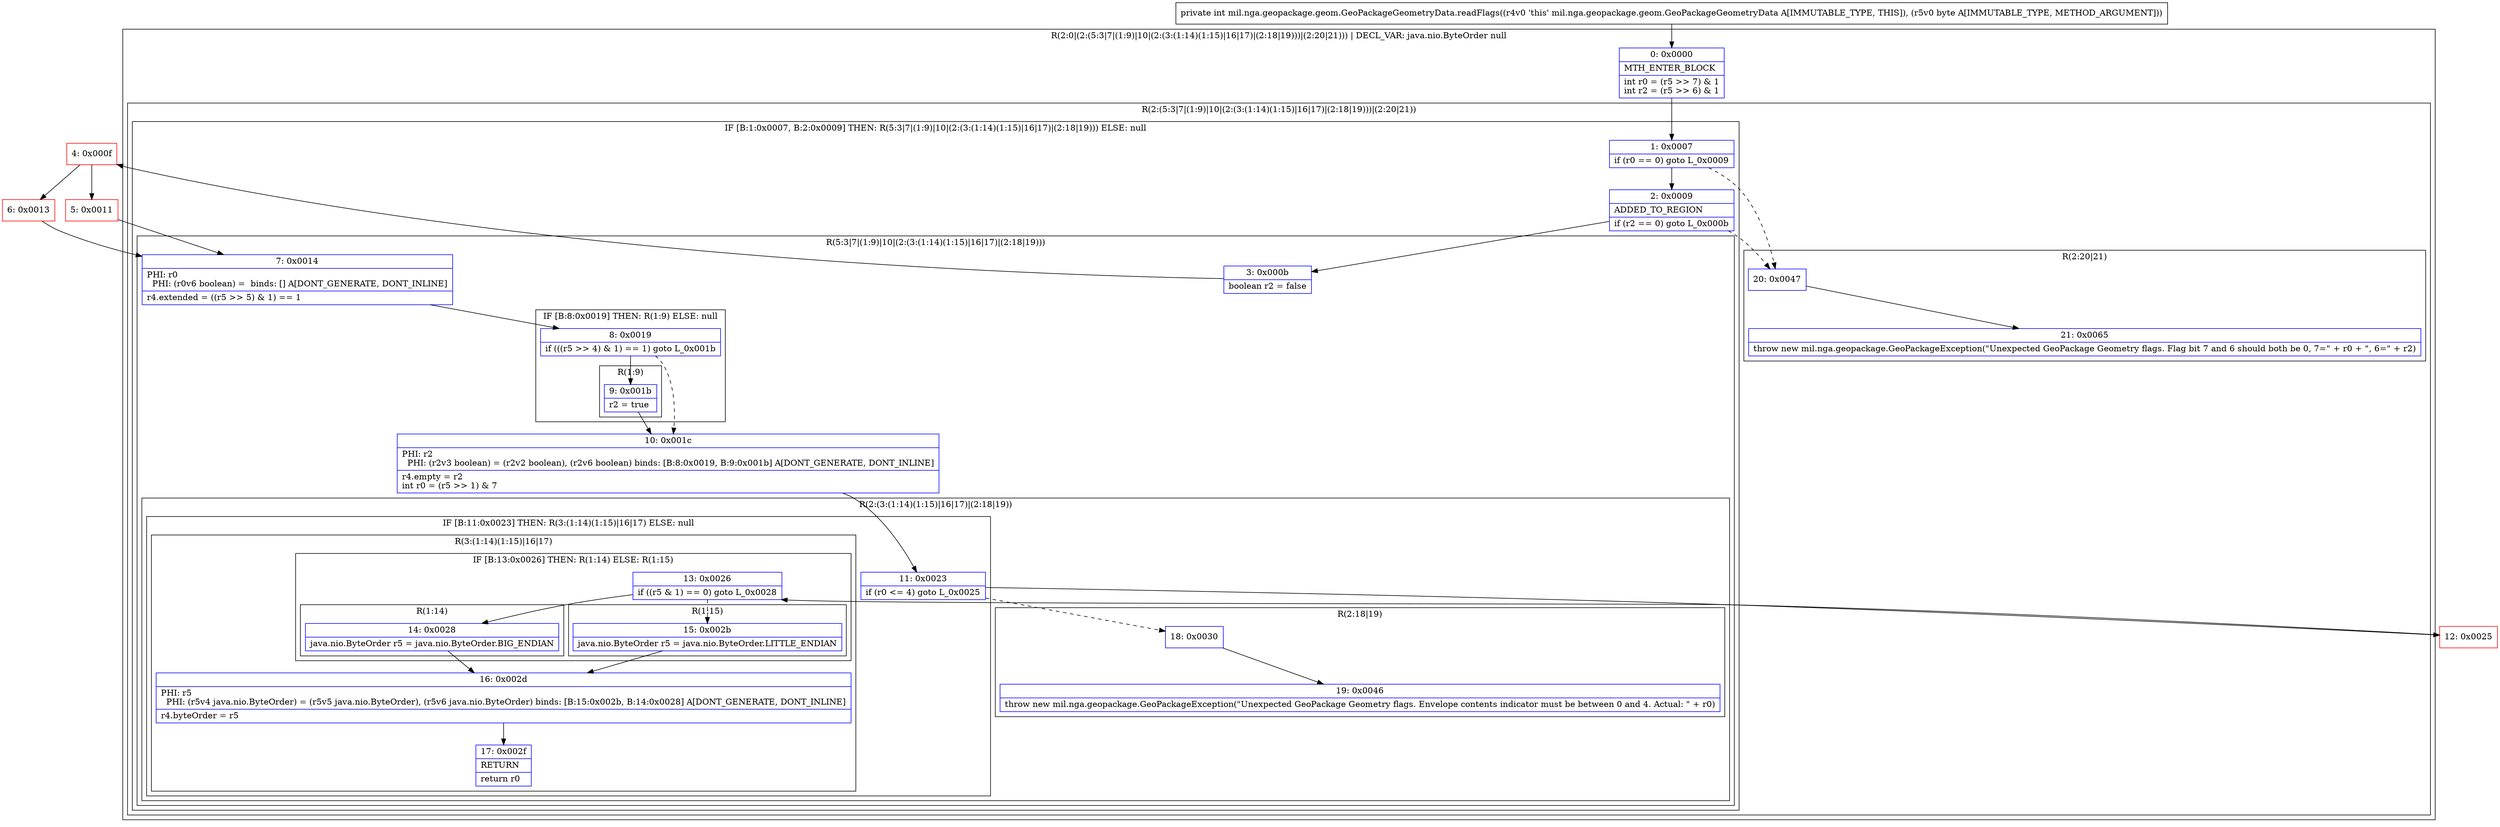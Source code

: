 digraph "CFG formil.nga.geopackage.geom.GeoPackageGeometryData.readFlags(B)I" {
subgraph cluster_Region_1018798141 {
label = "R(2:0|(2:(5:3|7|(1:9)|10|(2:(3:(1:14)(1:15)|16|17)|(2:18|19)))|(2:20|21))) | DECL_VAR: java.nio.ByteOrder null\l";
node [shape=record,color=blue];
Node_0 [shape=record,label="{0\:\ 0x0000|MTH_ENTER_BLOCK\l|int r0 = (r5 \>\> 7) & 1\lint r2 = (r5 \>\> 6) & 1\l}"];
subgraph cluster_Region_1907826061 {
label = "R(2:(5:3|7|(1:9)|10|(2:(3:(1:14)(1:15)|16|17)|(2:18|19)))|(2:20|21))";
node [shape=record,color=blue];
subgraph cluster_IfRegion_1064279614 {
label = "IF [B:1:0x0007, B:2:0x0009] THEN: R(5:3|7|(1:9)|10|(2:(3:(1:14)(1:15)|16|17)|(2:18|19))) ELSE: null";
node [shape=record,color=blue];
Node_1 [shape=record,label="{1\:\ 0x0007|if (r0 == 0) goto L_0x0009\l}"];
Node_2 [shape=record,label="{2\:\ 0x0009|ADDED_TO_REGION\l|if (r2 == 0) goto L_0x000b\l}"];
subgraph cluster_Region_600178409 {
label = "R(5:3|7|(1:9)|10|(2:(3:(1:14)(1:15)|16|17)|(2:18|19)))";
node [shape=record,color=blue];
Node_3 [shape=record,label="{3\:\ 0x000b|boolean r2 = false\l}"];
Node_7 [shape=record,label="{7\:\ 0x0014|PHI: r0 \l  PHI: (r0v6 boolean) =  binds: [] A[DONT_GENERATE, DONT_INLINE]\l|r4.extended = ((r5 \>\> 5) & 1) == 1\l}"];
subgraph cluster_IfRegion_2086408653 {
label = "IF [B:8:0x0019] THEN: R(1:9) ELSE: null";
node [shape=record,color=blue];
Node_8 [shape=record,label="{8\:\ 0x0019|if (((r5 \>\> 4) & 1) == 1) goto L_0x001b\l}"];
subgraph cluster_Region_1384913636 {
label = "R(1:9)";
node [shape=record,color=blue];
Node_9 [shape=record,label="{9\:\ 0x001b|r2 = true\l}"];
}
}
Node_10 [shape=record,label="{10\:\ 0x001c|PHI: r2 \l  PHI: (r2v3 boolean) = (r2v2 boolean), (r2v6 boolean) binds: [B:8:0x0019, B:9:0x001b] A[DONT_GENERATE, DONT_INLINE]\l|r4.empty = r2\lint r0 = (r5 \>\> 1) & 7\l}"];
subgraph cluster_Region_868183602 {
label = "R(2:(3:(1:14)(1:15)|16|17)|(2:18|19))";
node [shape=record,color=blue];
subgraph cluster_IfRegion_290578661 {
label = "IF [B:11:0x0023] THEN: R(3:(1:14)(1:15)|16|17) ELSE: null";
node [shape=record,color=blue];
Node_11 [shape=record,label="{11\:\ 0x0023|if (r0 \<= 4) goto L_0x0025\l}"];
subgraph cluster_Region_1585500913 {
label = "R(3:(1:14)(1:15)|16|17)";
node [shape=record,color=blue];
subgraph cluster_IfRegion_484114551 {
label = "IF [B:13:0x0026] THEN: R(1:14) ELSE: R(1:15)";
node [shape=record,color=blue];
Node_13 [shape=record,label="{13\:\ 0x0026|if ((r5 & 1) == 0) goto L_0x0028\l}"];
subgraph cluster_Region_2124395712 {
label = "R(1:14)";
node [shape=record,color=blue];
Node_14 [shape=record,label="{14\:\ 0x0028|java.nio.ByteOrder r5 = java.nio.ByteOrder.BIG_ENDIAN\l}"];
}
subgraph cluster_Region_1616324327 {
label = "R(1:15)";
node [shape=record,color=blue];
Node_15 [shape=record,label="{15\:\ 0x002b|java.nio.ByteOrder r5 = java.nio.ByteOrder.LITTLE_ENDIAN\l}"];
}
}
Node_16 [shape=record,label="{16\:\ 0x002d|PHI: r5 \l  PHI: (r5v4 java.nio.ByteOrder) = (r5v5 java.nio.ByteOrder), (r5v6 java.nio.ByteOrder) binds: [B:15:0x002b, B:14:0x0028] A[DONT_GENERATE, DONT_INLINE]\l|r4.byteOrder = r5\l}"];
Node_17 [shape=record,label="{17\:\ 0x002f|RETURN\l|return r0\l}"];
}
}
subgraph cluster_Region_1379814782 {
label = "R(2:18|19)";
node [shape=record,color=blue];
Node_18 [shape=record,label="{18\:\ 0x0030}"];
Node_19 [shape=record,label="{19\:\ 0x0046|throw new mil.nga.geopackage.GeoPackageException(\"Unexpected GeoPackage Geometry flags. Envelope contents indicator must be between 0 and 4. Actual: \" + r0)\l}"];
}
}
}
}
subgraph cluster_Region_980332048 {
label = "R(2:20|21)";
node [shape=record,color=blue];
Node_20 [shape=record,label="{20\:\ 0x0047}"];
Node_21 [shape=record,label="{21\:\ 0x0065|throw new mil.nga.geopackage.GeoPackageException(\"Unexpected GeoPackage Geometry flags. Flag bit 7 and 6 should both be 0, 7=\" + r0 + \", 6=\" + r2)\l}"];
}
}
}
Node_4 [shape=record,color=red,label="{4\:\ 0x000f}"];
Node_5 [shape=record,color=red,label="{5\:\ 0x0011}"];
Node_6 [shape=record,color=red,label="{6\:\ 0x0013}"];
Node_12 [shape=record,color=red,label="{12\:\ 0x0025}"];
MethodNode[shape=record,label="{private int mil.nga.geopackage.geom.GeoPackageGeometryData.readFlags((r4v0 'this' mil.nga.geopackage.geom.GeoPackageGeometryData A[IMMUTABLE_TYPE, THIS]), (r5v0 byte A[IMMUTABLE_TYPE, METHOD_ARGUMENT])) }"];
MethodNode -> Node_0;
Node_0 -> Node_1;
Node_1 -> Node_2;
Node_1 -> Node_20[style=dashed];
Node_2 -> Node_3;
Node_2 -> Node_20[style=dashed];
Node_3 -> Node_4;
Node_7 -> Node_8;
Node_8 -> Node_9;
Node_8 -> Node_10[style=dashed];
Node_9 -> Node_10;
Node_10 -> Node_11;
Node_11 -> Node_12;
Node_11 -> Node_18[style=dashed];
Node_13 -> Node_14;
Node_13 -> Node_15[style=dashed];
Node_14 -> Node_16;
Node_15 -> Node_16;
Node_16 -> Node_17;
Node_18 -> Node_19;
Node_20 -> Node_21;
Node_4 -> Node_5;
Node_4 -> Node_6;
Node_5 -> Node_7;
Node_6 -> Node_7;
Node_12 -> Node_13;
}

